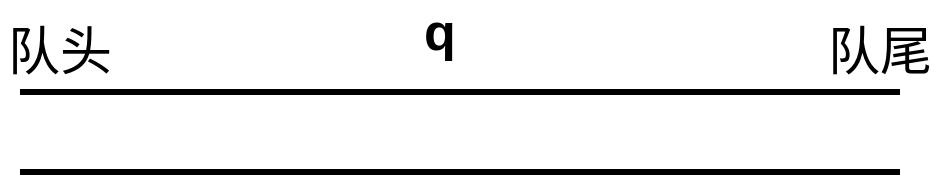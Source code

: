 <mxfile version="14.3.2" type="github">
  <diagram id="orrq4jrZ4coOy2VoVbbB" name="Page-1">
    <mxGraphModel dx="782" dy="381" grid="1" gridSize="10" guides="1" tooltips="1" connect="1" arrows="1" fold="1" page="1" pageScale="1" pageWidth="827" pageHeight="1169" math="0" shadow="0">
      <root>
        <mxCell id="0" />
        <mxCell id="1" parent="0" />
        <mxCell id="Lh4PSJ8hH-8-BIO5ha3O-1" value="" style="endArrow=none;html=1;strokeWidth=3;" edge="1" parent="1">
          <mxGeometry width="50" height="50" relative="1" as="geometry">
            <mxPoint x="100" y="200" as="sourcePoint" />
            <mxPoint x="540" y="200" as="targetPoint" />
          </mxGeometry>
        </mxCell>
        <mxCell id="Lh4PSJ8hH-8-BIO5ha3O-2" value="" style="endArrow=none;html=1;strokeWidth=3;" edge="1" parent="1">
          <mxGeometry width="50" height="50" relative="1" as="geometry">
            <mxPoint x="100" y="240" as="sourcePoint" />
            <mxPoint x="540" y="240" as="targetPoint" />
          </mxGeometry>
        </mxCell>
        <mxCell id="Lh4PSJ8hH-8-BIO5ha3O-9" value="队头" style="text;html=1;strokeColor=none;fillColor=none;align=center;verticalAlign=middle;whiteSpace=wrap;rounded=0;fontSize=26;" vertex="1" parent="1">
          <mxGeometry x="90" y="170" width="60" height="20" as="geometry" />
        </mxCell>
        <mxCell id="Lh4PSJ8hH-8-BIO5ha3O-10" value="队尾" style="text;html=1;strokeColor=none;fillColor=none;align=center;verticalAlign=middle;whiteSpace=wrap;rounded=0;fontSize=26;" vertex="1" parent="1">
          <mxGeometry x="500" y="170" width="60" height="20" as="geometry" />
        </mxCell>
        <mxCell id="Lh4PSJ8hH-8-BIO5ha3O-12" value="q" style="text;html=1;strokeColor=none;fillColor=none;align=center;verticalAlign=middle;whiteSpace=wrap;rounded=0;fontSize=26;fontStyle=1" vertex="1" parent="1">
          <mxGeometry x="290" y="160" width="40" height="20" as="geometry" />
        </mxCell>
      </root>
    </mxGraphModel>
  </diagram>
</mxfile>
